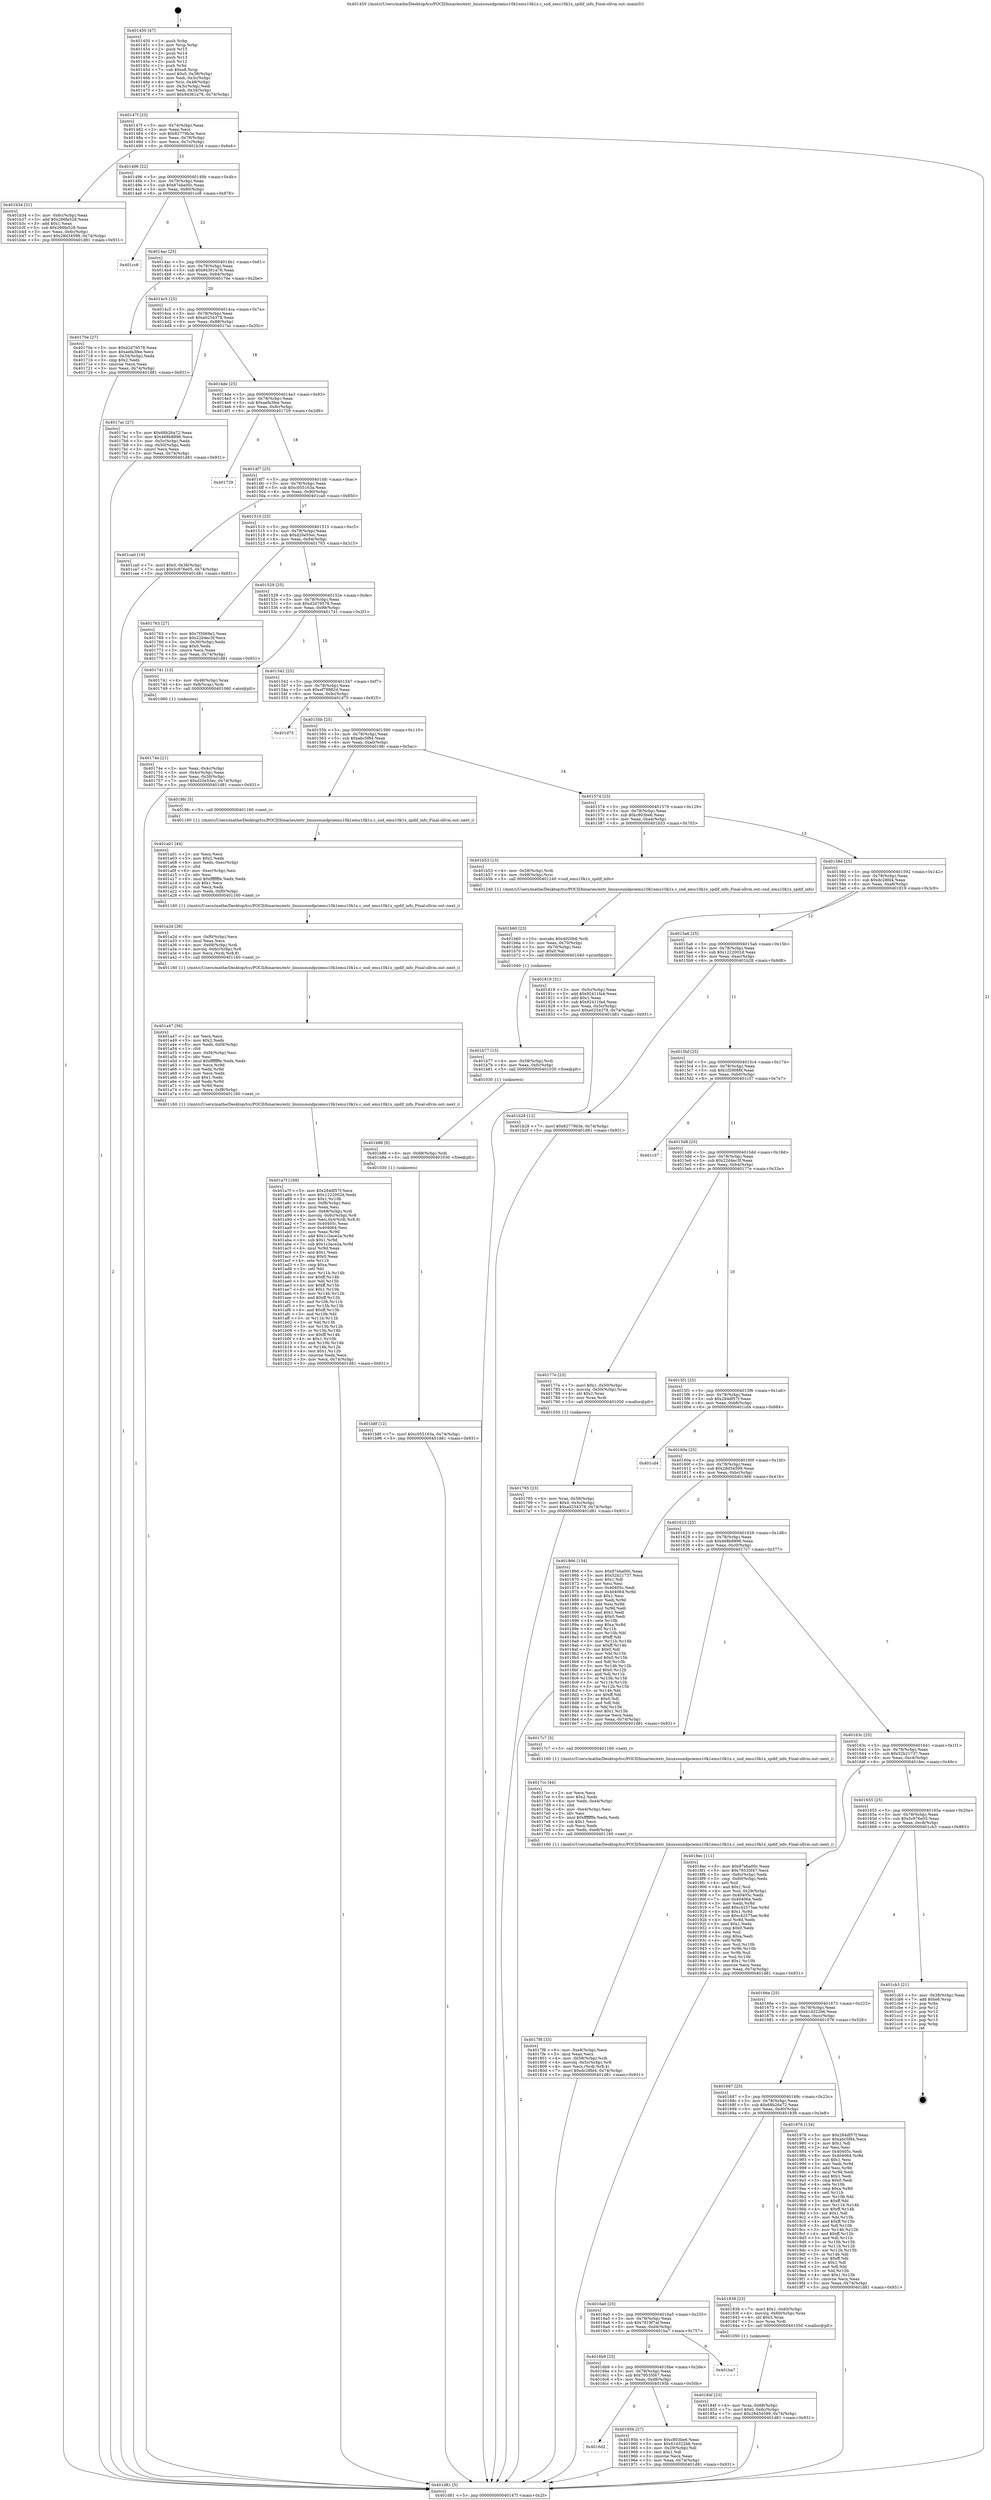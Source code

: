 digraph "0x401450" {
  label = "0x401450 (/mnt/c/Users/mathe/Desktop/tcc/POCII/binaries/extr_linuxsoundpciemu10k1emu10k1x.c_snd_emu10k1x_spdif_info_Final-ollvm.out::main(0))"
  labelloc = "t"
  node[shape=record]

  Entry [label="",width=0.3,height=0.3,shape=circle,fillcolor=black,style=filled]
  "0x40147f" [label="{
     0x40147f [23]\l
     | [instrs]\l
     &nbsp;&nbsp;0x40147f \<+3\>: mov -0x74(%rbp),%eax\l
     &nbsp;&nbsp;0x401482 \<+2\>: mov %eax,%ecx\l
     &nbsp;&nbsp;0x401484 \<+6\>: sub $0x82779b3e,%ecx\l
     &nbsp;&nbsp;0x40148a \<+3\>: mov %eax,-0x78(%rbp)\l
     &nbsp;&nbsp;0x40148d \<+3\>: mov %ecx,-0x7c(%rbp)\l
     &nbsp;&nbsp;0x401490 \<+6\>: je 0000000000401b34 \<main+0x6e4\>\l
  }"]
  "0x401b34" [label="{
     0x401b34 [31]\l
     | [instrs]\l
     &nbsp;&nbsp;0x401b34 \<+3\>: mov -0x6c(%rbp),%eax\l
     &nbsp;&nbsp;0x401b37 \<+5\>: add $0x266fa528,%eax\l
     &nbsp;&nbsp;0x401b3c \<+3\>: add $0x1,%eax\l
     &nbsp;&nbsp;0x401b3f \<+5\>: sub $0x266fa528,%eax\l
     &nbsp;&nbsp;0x401b44 \<+3\>: mov %eax,-0x6c(%rbp)\l
     &nbsp;&nbsp;0x401b47 \<+7\>: movl $0x28d34599,-0x74(%rbp)\l
     &nbsp;&nbsp;0x401b4e \<+5\>: jmp 0000000000401d81 \<main+0x931\>\l
  }"]
  "0x401496" [label="{
     0x401496 [22]\l
     | [instrs]\l
     &nbsp;&nbsp;0x401496 \<+5\>: jmp 000000000040149b \<main+0x4b\>\l
     &nbsp;&nbsp;0x40149b \<+3\>: mov -0x78(%rbp),%eax\l
     &nbsp;&nbsp;0x40149e \<+5\>: sub $0x87eba00c,%eax\l
     &nbsp;&nbsp;0x4014a3 \<+3\>: mov %eax,-0x80(%rbp)\l
     &nbsp;&nbsp;0x4014a6 \<+6\>: je 0000000000401cc8 \<main+0x878\>\l
  }"]
  Exit [label="",width=0.3,height=0.3,shape=circle,fillcolor=black,style=filled,peripheries=2]
  "0x401cc8" [label="{
     0x401cc8\l
  }", style=dashed]
  "0x4014ac" [label="{
     0x4014ac [25]\l
     | [instrs]\l
     &nbsp;&nbsp;0x4014ac \<+5\>: jmp 00000000004014b1 \<main+0x61\>\l
     &nbsp;&nbsp;0x4014b1 \<+3\>: mov -0x78(%rbp),%eax\l
     &nbsp;&nbsp;0x4014b4 \<+5\>: sub $0x94361a76,%eax\l
     &nbsp;&nbsp;0x4014b9 \<+6\>: mov %eax,-0x84(%rbp)\l
     &nbsp;&nbsp;0x4014bf \<+6\>: je 000000000040170e \<main+0x2be\>\l
  }"]
  "0x401b8f" [label="{
     0x401b8f [12]\l
     | [instrs]\l
     &nbsp;&nbsp;0x401b8f \<+7\>: movl $0xc055163a,-0x74(%rbp)\l
     &nbsp;&nbsp;0x401b96 \<+5\>: jmp 0000000000401d81 \<main+0x931\>\l
  }"]
  "0x40170e" [label="{
     0x40170e [27]\l
     | [instrs]\l
     &nbsp;&nbsp;0x40170e \<+5\>: mov $0xd2d79578,%eax\l
     &nbsp;&nbsp;0x401713 \<+5\>: mov $0xaefa3fee,%ecx\l
     &nbsp;&nbsp;0x401718 \<+3\>: mov -0x34(%rbp),%edx\l
     &nbsp;&nbsp;0x40171b \<+3\>: cmp $0x2,%edx\l
     &nbsp;&nbsp;0x40171e \<+3\>: cmovne %ecx,%eax\l
     &nbsp;&nbsp;0x401721 \<+3\>: mov %eax,-0x74(%rbp)\l
     &nbsp;&nbsp;0x401724 \<+5\>: jmp 0000000000401d81 \<main+0x931\>\l
  }"]
  "0x4014c5" [label="{
     0x4014c5 [25]\l
     | [instrs]\l
     &nbsp;&nbsp;0x4014c5 \<+5\>: jmp 00000000004014ca \<main+0x7a\>\l
     &nbsp;&nbsp;0x4014ca \<+3\>: mov -0x78(%rbp),%eax\l
     &nbsp;&nbsp;0x4014cd \<+5\>: sub $0xa0254378,%eax\l
     &nbsp;&nbsp;0x4014d2 \<+6\>: mov %eax,-0x88(%rbp)\l
     &nbsp;&nbsp;0x4014d8 \<+6\>: je 00000000004017ac \<main+0x35c\>\l
  }"]
  "0x401d81" [label="{
     0x401d81 [5]\l
     | [instrs]\l
     &nbsp;&nbsp;0x401d81 \<+5\>: jmp 000000000040147f \<main+0x2f\>\l
  }"]
  "0x401450" [label="{
     0x401450 [47]\l
     | [instrs]\l
     &nbsp;&nbsp;0x401450 \<+1\>: push %rbp\l
     &nbsp;&nbsp;0x401451 \<+3\>: mov %rsp,%rbp\l
     &nbsp;&nbsp;0x401454 \<+2\>: push %r15\l
     &nbsp;&nbsp;0x401456 \<+2\>: push %r14\l
     &nbsp;&nbsp;0x401458 \<+2\>: push %r13\l
     &nbsp;&nbsp;0x40145a \<+2\>: push %r12\l
     &nbsp;&nbsp;0x40145c \<+1\>: push %rbx\l
     &nbsp;&nbsp;0x40145d \<+7\>: sub $0xe8,%rsp\l
     &nbsp;&nbsp;0x401464 \<+7\>: movl $0x0,-0x38(%rbp)\l
     &nbsp;&nbsp;0x40146b \<+3\>: mov %edi,-0x3c(%rbp)\l
     &nbsp;&nbsp;0x40146e \<+4\>: mov %rsi,-0x48(%rbp)\l
     &nbsp;&nbsp;0x401472 \<+3\>: mov -0x3c(%rbp),%edi\l
     &nbsp;&nbsp;0x401475 \<+3\>: mov %edi,-0x34(%rbp)\l
     &nbsp;&nbsp;0x401478 \<+7\>: movl $0x94361a76,-0x74(%rbp)\l
  }"]
  "0x401b86" [label="{
     0x401b86 [9]\l
     | [instrs]\l
     &nbsp;&nbsp;0x401b86 \<+4\>: mov -0x68(%rbp),%rdi\l
     &nbsp;&nbsp;0x401b8a \<+5\>: call 0000000000401030 \<free@plt\>\l
     | [calls]\l
     &nbsp;&nbsp;0x401030 \{1\} (unknown)\l
  }"]
  "0x4017ac" [label="{
     0x4017ac [27]\l
     | [instrs]\l
     &nbsp;&nbsp;0x4017ac \<+5\>: mov $0x68b26a72,%eax\l
     &nbsp;&nbsp;0x4017b1 \<+5\>: mov $0x468b8896,%ecx\l
     &nbsp;&nbsp;0x4017b6 \<+3\>: mov -0x5c(%rbp),%edx\l
     &nbsp;&nbsp;0x4017b9 \<+3\>: cmp -0x50(%rbp),%edx\l
     &nbsp;&nbsp;0x4017bc \<+3\>: cmovl %ecx,%eax\l
     &nbsp;&nbsp;0x4017bf \<+3\>: mov %eax,-0x74(%rbp)\l
     &nbsp;&nbsp;0x4017c2 \<+5\>: jmp 0000000000401d81 \<main+0x931\>\l
  }"]
  "0x4014de" [label="{
     0x4014de [25]\l
     | [instrs]\l
     &nbsp;&nbsp;0x4014de \<+5\>: jmp 00000000004014e3 \<main+0x93\>\l
     &nbsp;&nbsp;0x4014e3 \<+3\>: mov -0x78(%rbp),%eax\l
     &nbsp;&nbsp;0x4014e6 \<+5\>: sub $0xaefa3fee,%eax\l
     &nbsp;&nbsp;0x4014eb \<+6\>: mov %eax,-0x8c(%rbp)\l
     &nbsp;&nbsp;0x4014f1 \<+6\>: je 0000000000401729 \<main+0x2d9\>\l
  }"]
  "0x401b77" [label="{
     0x401b77 [15]\l
     | [instrs]\l
     &nbsp;&nbsp;0x401b77 \<+4\>: mov -0x58(%rbp),%rdi\l
     &nbsp;&nbsp;0x401b7b \<+6\>: mov %eax,-0xfc(%rbp)\l
     &nbsp;&nbsp;0x401b81 \<+5\>: call 0000000000401030 \<free@plt\>\l
     | [calls]\l
     &nbsp;&nbsp;0x401030 \{1\} (unknown)\l
  }"]
  "0x401729" [label="{
     0x401729\l
  }", style=dashed]
  "0x4014f7" [label="{
     0x4014f7 [25]\l
     | [instrs]\l
     &nbsp;&nbsp;0x4014f7 \<+5\>: jmp 00000000004014fc \<main+0xac\>\l
     &nbsp;&nbsp;0x4014fc \<+3\>: mov -0x78(%rbp),%eax\l
     &nbsp;&nbsp;0x4014ff \<+5\>: sub $0xc055163a,%eax\l
     &nbsp;&nbsp;0x401504 \<+6\>: mov %eax,-0x90(%rbp)\l
     &nbsp;&nbsp;0x40150a \<+6\>: je 0000000000401ca0 \<main+0x850\>\l
  }"]
  "0x401b60" [label="{
     0x401b60 [23]\l
     | [instrs]\l
     &nbsp;&nbsp;0x401b60 \<+10\>: movabs $0x4020b6,%rdi\l
     &nbsp;&nbsp;0x401b6a \<+3\>: mov %eax,-0x70(%rbp)\l
     &nbsp;&nbsp;0x401b6d \<+3\>: mov -0x70(%rbp),%esi\l
     &nbsp;&nbsp;0x401b70 \<+2\>: mov $0x0,%al\l
     &nbsp;&nbsp;0x401b72 \<+5\>: call 0000000000401040 \<printf@plt\>\l
     | [calls]\l
     &nbsp;&nbsp;0x401040 \{1\} (unknown)\l
  }"]
  "0x401ca0" [label="{
     0x401ca0 [19]\l
     | [instrs]\l
     &nbsp;&nbsp;0x401ca0 \<+7\>: movl $0x0,-0x38(%rbp)\l
     &nbsp;&nbsp;0x401ca7 \<+7\>: movl $0x5c976e05,-0x74(%rbp)\l
     &nbsp;&nbsp;0x401cae \<+5\>: jmp 0000000000401d81 \<main+0x931\>\l
  }"]
  "0x401510" [label="{
     0x401510 [25]\l
     | [instrs]\l
     &nbsp;&nbsp;0x401510 \<+5\>: jmp 0000000000401515 \<main+0xc5\>\l
     &nbsp;&nbsp;0x401515 \<+3\>: mov -0x78(%rbp),%eax\l
     &nbsp;&nbsp;0x401518 \<+5\>: sub $0xd20e55ec,%eax\l
     &nbsp;&nbsp;0x40151d \<+6\>: mov %eax,-0x94(%rbp)\l
     &nbsp;&nbsp;0x401523 \<+6\>: je 0000000000401763 \<main+0x313\>\l
  }"]
  "0x401a7f" [label="{
     0x401a7f [169]\l
     | [instrs]\l
     &nbsp;&nbsp;0x401a7f \<+5\>: mov $0x284df57f,%ecx\l
     &nbsp;&nbsp;0x401a84 \<+5\>: mov $0x1222002d,%edx\l
     &nbsp;&nbsp;0x401a89 \<+3\>: mov $0x1,%r10b\l
     &nbsp;&nbsp;0x401a8c \<+6\>: mov -0xf8(%rbp),%esi\l
     &nbsp;&nbsp;0x401a92 \<+3\>: imul %eax,%esi\l
     &nbsp;&nbsp;0x401a95 \<+4\>: mov -0x68(%rbp),%rdi\l
     &nbsp;&nbsp;0x401a99 \<+4\>: movslq -0x6c(%rbp),%r8\l
     &nbsp;&nbsp;0x401a9d \<+5\>: mov %esi,0x4(%rdi,%r8,8)\l
     &nbsp;&nbsp;0x401aa2 \<+7\>: mov 0x40405c,%eax\l
     &nbsp;&nbsp;0x401aa9 \<+7\>: mov 0x404064,%esi\l
     &nbsp;&nbsp;0x401ab0 \<+3\>: mov %eax,%r9d\l
     &nbsp;&nbsp;0x401ab3 \<+7\>: add $0x1c3ace2a,%r9d\l
     &nbsp;&nbsp;0x401aba \<+4\>: sub $0x1,%r9d\l
     &nbsp;&nbsp;0x401abe \<+7\>: sub $0x1c3ace2a,%r9d\l
     &nbsp;&nbsp;0x401ac5 \<+4\>: imul %r9d,%eax\l
     &nbsp;&nbsp;0x401ac9 \<+3\>: and $0x1,%eax\l
     &nbsp;&nbsp;0x401acc \<+3\>: cmp $0x0,%eax\l
     &nbsp;&nbsp;0x401acf \<+4\>: sete %r11b\l
     &nbsp;&nbsp;0x401ad3 \<+3\>: cmp $0xa,%esi\l
     &nbsp;&nbsp;0x401ad6 \<+3\>: setl %bl\l
     &nbsp;&nbsp;0x401ad9 \<+3\>: mov %r11b,%r14b\l
     &nbsp;&nbsp;0x401adc \<+4\>: xor $0xff,%r14b\l
     &nbsp;&nbsp;0x401ae0 \<+3\>: mov %bl,%r15b\l
     &nbsp;&nbsp;0x401ae3 \<+4\>: xor $0xff,%r15b\l
     &nbsp;&nbsp;0x401ae7 \<+4\>: xor $0x1,%r10b\l
     &nbsp;&nbsp;0x401aeb \<+3\>: mov %r14b,%r12b\l
     &nbsp;&nbsp;0x401aee \<+4\>: and $0xff,%r12b\l
     &nbsp;&nbsp;0x401af2 \<+3\>: and %r10b,%r11b\l
     &nbsp;&nbsp;0x401af5 \<+3\>: mov %r15b,%r13b\l
     &nbsp;&nbsp;0x401af8 \<+4\>: and $0xff,%r13b\l
     &nbsp;&nbsp;0x401afc \<+3\>: and %r10b,%bl\l
     &nbsp;&nbsp;0x401aff \<+3\>: or %r11b,%r12b\l
     &nbsp;&nbsp;0x401b02 \<+3\>: or %bl,%r13b\l
     &nbsp;&nbsp;0x401b05 \<+3\>: xor %r13b,%r12b\l
     &nbsp;&nbsp;0x401b08 \<+3\>: or %r15b,%r14b\l
     &nbsp;&nbsp;0x401b0b \<+4\>: xor $0xff,%r14b\l
     &nbsp;&nbsp;0x401b0f \<+4\>: or $0x1,%r10b\l
     &nbsp;&nbsp;0x401b13 \<+3\>: and %r10b,%r14b\l
     &nbsp;&nbsp;0x401b16 \<+3\>: or %r14b,%r12b\l
     &nbsp;&nbsp;0x401b19 \<+4\>: test $0x1,%r12b\l
     &nbsp;&nbsp;0x401b1d \<+3\>: cmovne %edx,%ecx\l
     &nbsp;&nbsp;0x401b20 \<+3\>: mov %ecx,-0x74(%rbp)\l
     &nbsp;&nbsp;0x401b23 \<+5\>: jmp 0000000000401d81 \<main+0x931\>\l
  }"]
  "0x401763" [label="{
     0x401763 [27]\l
     | [instrs]\l
     &nbsp;&nbsp;0x401763 \<+5\>: mov $0x7f3069e2,%eax\l
     &nbsp;&nbsp;0x401768 \<+5\>: mov $0x22d4ec3f,%ecx\l
     &nbsp;&nbsp;0x40176d \<+3\>: mov -0x30(%rbp),%edx\l
     &nbsp;&nbsp;0x401770 \<+3\>: cmp $0x0,%edx\l
     &nbsp;&nbsp;0x401773 \<+3\>: cmove %ecx,%eax\l
     &nbsp;&nbsp;0x401776 \<+3\>: mov %eax,-0x74(%rbp)\l
     &nbsp;&nbsp;0x401779 \<+5\>: jmp 0000000000401d81 \<main+0x931\>\l
  }"]
  "0x401529" [label="{
     0x401529 [25]\l
     | [instrs]\l
     &nbsp;&nbsp;0x401529 \<+5\>: jmp 000000000040152e \<main+0xde\>\l
     &nbsp;&nbsp;0x40152e \<+3\>: mov -0x78(%rbp),%eax\l
     &nbsp;&nbsp;0x401531 \<+5\>: sub $0xd2d79578,%eax\l
     &nbsp;&nbsp;0x401536 \<+6\>: mov %eax,-0x98(%rbp)\l
     &nbsp;&nbsp;0x40153c \<+6\>: je 0000000000401741 \<main+0x2f1\>\l
  }"]
  "0x401a47" [label="{
     0x401a47 [56]\l
     | [instrs]\l
     &nbsp;&nbsp;0x401a47 \<+2\>: xor %ecx,%ecx\l
     &nbsp;&nbsp;0x401a49 \<+5\>: mov $0x2,%edx\l
     &nbsp;&nbsp;0x401a4e \<+6\>: mov %edx,-0xf4(%rbp)\l
     &nbsp;&nbsp;0x401a54 \<+1\>: cltd\l
     &nbsp;&nbsp;0x401a55 \<+6\>: mov -0xf4(%rbp),%esi\l
     &nbsp;&nbsp;0x401a5b \<+2\>: idiv %esi\l
     &nbsp;&nbsp;0x401a5d \<+6\>: imul $0xfffffffe,%edx,%edx\l
     &nbsp;&nbsp;0x401a63 \<+3\>: mov %ecx,%r9d\l
     &nbsp;&nbsp;0x401a66 \<+3\>: sub %edx,%r9d\l
     &nbsp;&nbsp;0x401a69 \<+2\>: mov %ecx,%edx\l
     &nbsp;&nbsp;0x401a6b \<+3\>: sub $0x1,%edx\l
     &nbsp;&nbsp;0x401a6e \<+3\>: add %edx,%r9d\l
     &nbsp;&nbsp;0x401a71 \<+3\>: sub %r9d,%ecx\l
     &nbsp;&nbsp;0x401a74 \<+6\>: mov %ecx,-0xf8(%rbp)\l
     &nbsp;&nbsp;0x401a7a \<+5\>: call 0000000000401160 \<next_i\>\l
     | [calls]\l
     &nbsp;&nbsp;0x401160 \{1\} (/mnt/c/Users/mathe/Desktop/tcc/POCII/binaries/extr_linuxsoundpciemu10k1emu10k1x.c_snd_emu10k1x_spdif_info_Final-ollvm.out::next_i)\l
  }"]
  "0x401741" [label="{
     0x401741 [13]\l
     | [instrs]\l
     &nbsp;&nbsp;0x401741 \<+4\>: mov -0x48(%rbp),%rax\l
     &nbsp;&nbsp;0x401745 \<+4\>: mov 0x8(%rax),%rdi\l
     &nbsp;&nbsp;0x401749 \<+5\>: call 0000000000401060 \<atoi@plt\>\l
     | [calls]\l
     &nbsp;&nbsp;0x401060 \{1\} (unknown)\l
  }"]
  "0x401542" [label="{
     0x401542 [25]\l
     | [instrs]\l
     &nbsp;&nbsp;0x401542 \<+5\>: jmp 0000000000401547 \<main+0xf7\>\l
     &nbsp;&nbsp;0x401547 \<+3\>: mov -0x78(%rbp),%eax\l
     &nbsp;&nbsp;0x40154a \<+5\>: sub $0xef79882d,%eax\l
     &nbsp;&nbsp;0x40154f \<+6\>: mov %eax,-0x9c(%rbp)\l
     &nbsp;&nbsp;0x401555 \<+6\>: je 0000000000401d75 \<main+0x925\>\l
  }"]
  "0x40174e" [label="{
     0x40174e [21]\l
     | [instrs]\l
     &nbsp;&nbsp;0x40174e \<+3\>: mov %eax,-0x4c(%rbp)\l
     &nbsp;&nbsp;0x401751 \<+3\>: mov -0x4c(%rbp),%eax\l
     &nbsp;&nbsp;0x401754 \<+3\>: mov %eax,-0x30(%rbp)\l
     &nbsp;&nbsp;0x401757 \<+7\>: movl $0xd20e55ec,-0x74(%rbp)\l
     &nbsp;&nbsp;0x40175e \<+5\>: jmp 0000000000401d81 \<main+0x931\>\l
  }"]
  "0x401a2d" [label="{
     0x401a2d [26]\l
     | [instrs]\l
     &nbsp;&nbsp;0x401a2d \<+6\>: mov -0xf0(%rbp),%ecx\l
     &nbsp;&nbsp;0x401a33 \<+3\>: imul %eax,%ecx\l
     &nbsp;&nbsp;0x401a36 \<+4\>: mov -0x68(%rbp),%rdi\l
     &nbsp;&nbsp;0x401a3a \<+4\>: movslq -0x6c(%rbp),%r8\l
     &nbsp;&nbsp;0x401a3e \<+4\>: mov %ecx,(%rdi,%r8,8)\l
     &nbsp;&nbsp;0x401a42 \<+5\>: call 0000000000401160 \<next_i\>\l
     | [calls]\l
     &nbsp;&nbsp;0x401160 \{1\} (/mnt/c/Users/mathe/Desktop/tcc/POCII/binaries/extr_linuxsoundpciemu10k1emu10k1x.c_snd_emu10k1x_spdif_info_Final-ollvm.out::next_i)\l
  }"]
  "0x401d75" [label="{
     0x401d75\l
  }", style=dashed]
  "0x40155b" [label="{
     0x40155b [25]\l
     | [instrs]\l
     &nbsp;&nbsp;0x40155b \<+5\>: jmp 0000000000401560 \<main+0x110\>\l
     &nbsp;&nbsp;0x401560 \<+3\>: mov -0x78(%rbp),%eax\l
     &nbsp;&nbsp;0x401563 \<+5\>: sub $0xabc5f84,%eax\l
     &nbsp;&nbsp;0x401568 \<+6\>: mov %eax,-0xa0(%rbp)\l
     &nbsp;&nbsp;0x40156e \<+6\>: je 00000000004019fc \<main+0x5ac\>\l
  }"]
  "0x401a01" [label="{
     0x401a01 [44]\l
     | [instrs]\l
     &nbsp;&nbsp;0x401a01 \<+2\>: xor %ecx,%ecx\l
     &nbsp;&nbsp;0x401a03 \<+5\>: mov $0x2,%edx\l
     &nbsp;&nbsp;0x401a08 \<+6\>: mov %edx,-0xec(%rbp)\l
     &nbsp;&nbsp;0x401a0e \<+1\>: cltd\l
     &nbsp;&nbsp;0x401a0f \<+6\>: mov -0xec(%rbp),%esi\l
     &nbsp;&nbsp;0x401a15 \<+2\>: idiv %esi\l
     &nbsp;&nbsp;0x401a17 \<+6\>: imul $0xfffffffe,%edx,%edx\l
     &nbsp;&nbsp;0x401a1d \<+3\>: sub $0x1,%ecx\l
     &nbsp;&nbsp;0x401a20 \<+2\>: sub %ecx,%edx\l
     &nbsp;&nbsp;0x401a22 \<+6\>: mov %edx,-0xf0(%rbp)\l
     &nbsp;&nbsp;0x401a28 \<+5\>: call 0000000000401160 \<next_i\>\l
     | [calls]\l
     &nbsp;&nbsp;0x401160 \{1\} (/mnt/c/Users/mathe/Desktop/tcc/POCII/binaries/extr_linuxsoundpciemu10k1emu10k1x.c_snd_emu10k1x_spdif_info_Final-ollvm.out::next_i)\l
  }"]
  "0x4019fc" [label="{
     0x4019fc [5]\l
     | [instrs]\l
     &nbsp;&nbsp;0x4019fc \<+5\>: call 0000000000401160 \<next_i\>\l
     | [calls]\l
     &nbsp;&nbsp;0x401160 \{1\} (/mnt/c/Users/mathe/Desktop/tcc/POCII/binaries/extr_linuxsoundpciemu10k1emu10k1x.c_snd_emu10k1x_spdif_info_Final-ollvm.out::next_i)\l
  }"]
  "0x401574" [label="{
     0x401574 [25]\l
     | [instrs]\l
     &nbsp;&nbsp;0x401574 \<+5\>: jmp 0000000000401579 \<main+0x129\>\l
     &nbsp;&nbsp;0x401579 \<+3\>: mov -0x78(%rbp),%eax\l
     &nbsp;&nbsp;0x40157c \<+5\>: sub $0xc803be6,%eax\l
     &nbsp;&nbsp;0x401581 \<+6\>: mov %eax,-0xa4(%rbp)\l
     &nbsp;&nbsp;0x401587 \<+6\>: je 0000000000401b53 \<main+0x703\>\l
  }"]
  "0x4016d2" [label="{
     0x4016d2\l
  }", style=dashed]
  "0x401b53" [label="{
     0x401b53 [13]\l
     | [instrs]\l
     &nbsp;&nbsp;0x401b53 \<+4\>: mov -0x58(%rbp),%rdi\l
     &nbsp;&nbsp;0x401b57 \<+4\>: mov -0x68(%rbp),%rsi\l
     &nbsp;&nbsp;0x401b5b \<+5\>: call 0000000000401240 \<snd_emu10k1x_spdif_info\>\l
     | [calls]\l
     &nbsp;&nbsp;0x401240 \{1\} (/mnt/c/Users/mathe/Desktop/tcc/POCII/binaries/extr_linuxsoundpciemu10k1emu10k1x.c_snd_emu10k1x_spdif_info_Final-ollvm.out::snd_emu10k1x_spdif_info)\l
  }"]
  "0x40158d" [label="{
     0x40158d [25]\l
     | [instrs]\l
     &nbsp;&nbsp;0x40158d \<+5\>: jmp 0000000000401592 \<main+0x142\>\l
     &nbsp;&nbsp;0x401592 \<+3\>: mov -0x78(%rbp),%eax\l
     &nbsp;&nbsp;0x401595 \<+5\>: sub $0xdc28fd4,%eax\l
     &nbsp;&nbsp;0x40159a \<+6\>: mov %eax,-0xa8(%rbp)\l
     &nbsp;&nbsp;0x4015a0 \<+6\>: je 0000000000401819 \<main+0x3c9\>\l
  }"]
  "0x40195b" [label="{
     0x40195b [27]\l
     | [instrs]\l
     &nbsp;&nbsp;0x40195b \<+5\>: mov $0xc803be6,%eax\l
     &nbsp;&nbsp;0x401960 \<+5\>: mov $0x61d322b6,%ecx\l
     &nbsp;&nbsp;0x401965 \<+3\>: mov -0x29(%rbp),%dl\l
     &nbsp;&nbsp;0x401968 \<+3\>: test $0x1,%dl\l
     &nbsp;&nbsp;0x40196b \<+3\>: cmovne %ecx,%eax\l
     &nbsp;&nbsp;0x40196e \<+3\>: mov %eax,-0x74(%rbp)\l
     &nbsp;&nbsp;0x401971 \<+5\>: jmp 0000000000401d81 \<main+0x931\>\l
  }"]
  "0x401819" [label="{
     0x401819 [31]\l
     | [instrs]\l
     &nbsp;&nbsp;0x401819 \<+3\>: mov -0x5c(%rbp),%eax\l
     &nbsp;&nbsp;0x40181c \<+5\>: add $0x92411fa4,%eax\l
     &nbsp;&nbsp;0x401821 \<+3\>: add $0x1,%eax\l
     &nbsp;&nbsp;0x401824 \<+5\>: sub $0x92411fa4,%eax\l
     &nbsp;&nbsp;0x401829 \<+3\>: mov %eax,-0x5c(%rbp)\l
     &nbsp;&nbsp;0x40182c \<+7\>: movl $0xa0254378,-0x74(%rbp)\l
     &nbsp;&nbsp;0x401833 \<+5\>: jmp 0000000000401d81 \<main+0x931\>\l
  }"]
  "0x4015a6" [label="{
     0x4015a6 [25]\l
     | [instrs]\l
     &nbsp;&nbsp;0x4015a6 \<+5\>: jmp 00000000004015ab \<main+0x15b\>\l
     &nbsp;&nbsp;0x4015ab \<+3\>: mov -0x78(%rbp),%eax\l
     &nbsp;&nbsp;0x4015ae \<+5\>: sub $0x1222002d,%eax\l
     &nbsp;&nbsp;0x4015b3 \<+6\>: mov %eax,-0xac(%rbp)\l
     &nbsp;&nbsp;0x4015b9 \<+6\>: je 0000000000401b28 \<main+0x6d8\>\l
  }"]
  "0x4016b9" [label="{
     0x4016b9 [25]\l
     | [instrs]\l
     &nbsp;&nbsp;0x4016b9 \<+5\>: jmp 00000000004016be \<main+0x26e\>\l
     &nbsp;&nbsp;0x4016be \<+3\>: mov -0x78(%rbp),%eax\l
     &nbsp;&nbsp;0x4016c1 \<+5\>: sub $0x79535f47,%eax\l
     &nbsp;&nbsp;0x4016c6 \<+6\>: mov %eax,-0xd8(%rbp)\l
     &nbsp;&nbsp;0x4016cc \<+6\>: je 000000000040195b \<main+0x50b\>\l
  }"]
  "0x401b28" [label="{
     0x401b28 [12]\l
     | [instrs]\l
     &nbsp;&nbsp;0x401b28 \<+7\>: movl $0x82779b3e,-0x74(%rbp)\l
     &nbsp;&nbsp;0x401b2f \<+5\>: jmp 0000000000401d81 \<main+0x931\>\l
  }"]
  "0x4015bf" [label="{
     0x4015bf [25]\l
     | [instrs]\l
     &nbsp;&nbsp;0x4015bf \<+5\>: jmp 00000000004015c4 \<main+0x174\>\l
     &nbsp;&nbsp;0x4015c4 \<+3\>: mov -0x78(%rbp),%eax\l
     &nbsp;&nbsp;0x4015c7 \<+5\>: sub $0x1f29086f,%eax\l
     &nbsp;&nbsp;0x4015cc \<+6\>: mov %eax,-0xb0(%rbp)\l
     &nbsp;&nbsp;0x4015d2 \<+6\>: je 0000000000401c37 \<main+0x7e7\>\l
  }"]
  "0x401ba7" [label="{
     0x401ba7\l
  }", style=dashed]
  "0x401c37" [label="{
     0x401c37\l
  }", style=dashed]
  "0x4015d8" [label="{
     0x4015d8 [25]\l
     | [instrs]\l
     &nbsp;&nbsp;0x4015d8 \<+5\>: jmp 00000000004015dd \<main+0x18d\>\l
     &nbsp;&nbsp;0x4015dd \<+3\>: mov -0x78(%rbp),%eax\l
     &nbsp;&nbsp;0x4015e0 \<+5\>: sub $0x22d4ec3f,%eax\l
     &nbsp;&nbsp;0x4015e5 \<+6\>: mov %eax,-0xb4(%rbp)\l
     &nbsp;&nbsp;0x4015eb \<+6\>: je 000000000040177e \<main+0x32e\>\l
  }"]
  "0x40184f" [label="{
     0x40184f [23]\l
     | [instrs]\l
     &nbsp;&nbsp;0x40184f \<+4\>: mov %rax,-0x68(%rbp)\l
     &nbsp;&nbsp;0x401853 \<+7\>: movl $0x0,-0x6c(%rbp)\l
     &nbsp;&nbsp;0x40185a \<+7\>: movl $0x28d34599,-0x74(%rbp)\l
     &nbsp;&nbsp;0x401861 \<+5\>: jmp 0000000000401d81 \<main+0x931\>\l
  }"]
  "0x40177e" [label="{
     0x40177e [23]\l
     | [instrs]\l
     &nbsp;&nbsp;0x40177e \<+7\>: movl $0x1,-0x50(%rbp)\l
     &nbsp;&nbsp;0x401785 \<+4\>: movslq -0x50(%rbp),%rax\l
     &nbsp;&nbsp;0x401789 \<+4\>: shl $0x2,%rax\l
     &nbsp;&nbsp;0x40178d \<+3\>: mov %rax,%rdi\l
     &nbsp;&nbsp;0x401790 \<+5\>: call 0000000000401050 \<malloc@plt\>\l
     | [calls]\l
     &nbsp;&nbsp;0x401050 \{1\} (unknown)\l
  }"]
  "0x4015f1" [label="{
     0x4015f1 [25]\l
     | [instrs]\l
     &nbsp;&nbsp;0x4015f1 \<+5\>: jmp 00000000004015f6 \<main+0x1a6\>\l
     &nbsp;&nbsp;0x4015f6 \<+3\>: mov -0x78(%rbp),%eax\l
     &nbsp;&nbsp;0x4015f9 \<+5\>: sub $0x284df57f,%eax\l
     &nbsp;&nbsp;0x4015fe \<+6\>: mov %eax,-0xb8(%rbp)\l
     &nbsp;&nbsp;0x401604 \<+6\>: je 0000000000401cd4 \<main+0x884\>\l
  }"]
  "0x401795" [label="{
     0x401795 [23]\l
     | [instrs]\l
     &nbsp;&nbsp;0x401795 \<+4\>: mov %rax,-0x58(%rbp)\l
     &nbsp;&nbsp;0x401799 \<+7\>: movl $0x0,-0x5c(%rbp)\l
     &nbsp;&nbsp;0x4017a0 \<+7\>: movl $0xa0254378,-0x74(%rbp)\l
     &nbsp;&nbsp;0x4017a7 \<+5\>: jmp 0000000000401d81 \<main+0x931\>\l
  }"]
  "0x4016a0" [label="{
     0x4016a0 [25]\l
     | [instrs]\l
     &nbsp;&nbsp;0x4016a0 \<+5\>: jmp 00000000004016a5 \<main+0x255\>\l
     &nbsp;&nbsp;0x4016a5 \<+3\>: mov -0x78(%rbp),%eax\l
     &nbsp;&nbsp;0x4016a8 \<+5\>: sub $0x7819f7af,%eax\l
     &nbsp;&nbsp;0x4016ad \<+6\>: mov %eax,-0xd4(%rbp)\l
     &nbsp;&nbsp;0x4016b3 \<+6\>: je 0000000000401ba7 \<main+0x757\>\l
  }"]
  "0x401cd4" [label="{
     0x401cd4\l
  }", style=dashed]
  "0x40160a" [label="{
     0x40160a [25]\l
     | [instrs]\l
     &nbsp;&nbsp;0x40160a \<+5\>: jmp 000000000040160f \<main+0x1bf\>\l
     &nbsp;&nbsp;0x40160f \<+3\>: mov -0x78(%rbp),%eax\l
     &nbsp;&nbsp;0x401612 \<+5\>: sub $0x28d34599,%eax\l
     &nbsp;&nbsp;0x401617 \<+6\>: mov %eax,-0xbc(%rbp)\l
     &nbsp;&nbsp;0x40161d \<+6\>: je 0000000000401866 \<main+0x416\>\l
  }"]
  "0x401838" [label="{
     0x401838 [23]\l
     | [instrs]\l
     &nbsp;&nbsp;0x401838 \<+7\>: movl $0x1,-0x60(%rbp)\l
     &nbsp;&nbsp;0x40183f \<+4\>: movslq -0x60(%rbp),%rax\l
     &nbsp;&nbsp;0x401843 \<+4\>: shl $0x3,%rax\l
     &nbsp;&nbsp;0x401847 \<+3\>: mov %rax,%rdi\l
     &nbsp;&nbsp;0x40184a \<+5\>: call 0000000000401050 \<malloc@plt\>\l
     | [calls]\l
     &nbsp;&nbsp;0x401050 \{1\} (unknown)\l
  }"]
  "0x401866" [label="{
     0x401866 [134]\l
     | [instrs]\l
     &nbsp;&nbsp;0x401866 \<+5\>: mov $0x87eba00c,%eax\l
     &nbsp;&nbsp;0x40186b \<+5\>: mov $0x52b21737,%ecx\l
     &nbsp;&nbsp;0x401870 \<+2\>: mov $0x1,%dl\l
     &nbsp;&nbsp;0x401872 \<+2\>: xor %esi,%esi\l
     &nbsp;&nbsp;0x401874 \<+7\>: mov 0x40405c,%edi\l
     &nbsp;&nbsp;0x40187b \<+8\>: mov 0x404064,%r8d\l
     &nbsp;&nbsp;0x401883 \<+3\>: sub $0x1,%esi\l
     &nbsp;&nbsp;0x401886 \<+3\>: mov %edi,%r9d\l
     &nbsp;&nbsp;0x401889 \<+3\>: add %esi,%r9d\l
     &nbsp;&nbsp;0x40188c \<+4\>: imul %r9d,%edi\l
     &nbsp;&nbsp;0x401890 \<+3\>: and $0x1,%edi\l
     &nbsp;&nbsp;0x401893 \<+3\>: cmp $0x0,%edi\l
     &nbsp;&nbsp;0x401896 \<+4\>: sete %r10b\l
     &nbsp;&nbsp;0x40189a \<+4\>: cmp $0xa,%r8d\l
     &nbsp;&nbsp;0x40189e \<+4\>: setl %r11b\l
     &nbsp;&nbsp;0x4018a2 \<+3\>: mov %r10b,%bl\l
     &nbsp;&nbsp;0x4018a5 \<+3\>: xor $0xff,%bl\l
     &nbsp;&nbsp;0x4018a8 \<+3\>: mov %r11b,%r14b\l
     &nbsp;&nbsp;0x4018ab \<+4\>: xor $0xff,%r14b\l
     &nbsp;&nbsp;0x4018af \<+3\>: xor $0x0,%dl\l
     &nbsp;&nbsp;0x4018b2 \<+3\>: mov %bl,%r15b\l
     &nbsp;&nbsp;0x4018b5 \<+4\>: and $0x0,%r15b\l
     &nbsp;&nbsp;0x4018b9 \<+3\>: and %dl,%r10b\l
     &nbsp;&nbsp;0x4018bc \<+3\>: mov %r14b,%r12b\l
     &nbsp;&nbsp;0x4018bf \<+4\>: and $0x0,%r12b\l
     &nbsp;&nbsp;0x4018c3 \<+3\>: and %dl,%r11b\l
     &nbsp;&nbsp;0x4018c6 \<+3\>: or %r10b,%r15b\l
     &nbsp;&nbsp;0x4018c9 \<+3\>: or %r11b,%r12b\l
     &nbsp;&nbsp;0x4018cc \<+3\>: xor %r12b,%r15b\l
     &nbsp;&nbsp;0x4018cf \<+3\>: or %r14b,%bl\l
     &nbsp;&nbsp;0x4018d2 \<+3\>: xor $0xff,%bl\l
     &nbsp;&nbsp;0x4018d5 \<+3\>: or $0x0,%dl\l
     &nbsp;&nbsp;0x4018d8 \<+2\>: and %dl,%bl\l
     &nbsp;&nbsp;0x4018da \<+3\>: or %bl,%r15b\l
     &nbsp;&nbsp;0x4018dd \<+4\>: test $0x1,%r15b\l
     &nbsp;&nbsp;0x4018e1 \<+3\>: cmovne %ecx,%eax\l
     &nbsp;&nbsp;0x4018e4 \<+3\>: mov %eax,-0x74(%rbp)\l
     &nbsp;&nbsp;0x4018e7 \<+5\>: jmp 0000000000401d81 \<main+0x931\>\l
  }"]
  "0x401623" [label="{
     0x401623 [25]\l
     | [instrs]\l
     &nbsp;&nbsp;0x401623 \<+5\>: jmp 0000000000401628 \<main+0x1d8\>\l
     &nbsp;&nbsp;0x401628 \<+3\>: mov -0x78(%rbp),%eax\l
     &nbsp;&nbsp;0x40162b \<+5\>: sub $0x468b8896,%eax\l
     &nbsp;&nbsp;0x401630 \<+6\>: mov %eax,-0xc0(%rbp)\l
     &nbsp;&nbsp;0x401636 \<+6\>: je 00000000004017c7 \<main+0x377\>\l
  }"]
  "0x401687" [label="{
     0x401687 [25]\l
     | [instrs]\l
     &nbsp;&nbsp;0x401687 \<+5\>: jmp 000000000040168c \<main+0x23c\>\l
     &nbsp;&nbsp;0x40168c \<+3\>: mov -0x78(%rbp),%eax\l
     &nbsp;&nbsp;0x40168f \<+5\>: sub $0x68b26a72,%eax\l
     &nbsp;&nbsp;0x401694 \<+6\>: mov %eax,-0xd0(%rbp)\l
     &nbsp;&nbsp;0x40169a \<+6\>: je 0000000000401838 \<main+0x3e8\>\l
  }"]
  "0x4017c7" [label="{
     0x4017c7 [5]\l
     | [instrs]\l
     &nbsp;&nbsp;0x4017c7 \<+5\>: call 0000000000401160 \<next_i\>\l
     | [calls]\l
     &nbsp;&nbsp;0x401160 \{1\} (/mnt/c/Users/mathe/Desktop/tcc/POCII/binaries/extr_linuxsoundpciemu10k1emu10k1x.c_snd_emu10k1x_spdif_info_Final-ollvm.out::next_i)\l
  }"]
  "0x40163c" [label="{
     0x40163c [25]\l
     | [instrs]\l
     &nbsp;&nbsp;0x40163c \<+5\>: jmp 0000000000401641 \<main+0x1f1\>\l
     &nbsp;&nbsp;0x401641 \<+3\>: mov -0x78(%rbp),%eax\l
     &nbsp;&nbsp;0x401644 \<+5\>: sub $0x52b21737,%eax\l
     &nbsp;&nbsp;0x401649 \<+6\>: mov %eax,-0xc4(%rbp)\l
     &nbsp;&nbsp;0x40164f \<+6\>: je 00000000004018ec \<main+0x49c\>\l
  }"]
  "0x4017cc" [label="{
     0x4017cc [44]\l
     | [instrs]\l
     &nbsp;&nbsp;0x4017cc \<+2\>: xor %ecx,%ecx\l
     &nbsp;&nbsp;0x4017ce \<+5\>: mov $0x2,%edx\l
     &nbsp;&nbsp;0x4017d3 \<+6\>: mov %edx,-0xe4(%rbp)\l
     &nbsp;&nbsp;0x4017d9 \<+1\>: cltd\l
     &nbsp;&nbsp;0x4017da \<+6\>: mov -0xe4(%rbp),%esi\l
     &nbsp;&nbsp;0x4017e0 \<+2\>: idiv %esi\l
     &nbsp;&nbsp;0x4017e2 \<+6\>: imul $0xfffffffe,%edx,%edx\l
     &nbsp;&nbsp;0x4017e8 \<+3\>: sub $0x1,%ecx\l
     &nbsp;&nbsp;0x4017eb \<+2\>: sub %ecx,%edx\l
     &nbsp;&nbsp;0x4017ed \<+6\>: mov %edx,-0xe8(%rbp)\l
     &nbsp;&nbsp;0x4017f3 \<+5\>: call 0000000000401160 \<next_i\>\l
     | [calls]\l
     &nbsp;&nbsp;0x401160 \{1\} (/mnt/c/Users/mathe/Desktop/tcc/POCII/binaries/extr_linuxsoundpciemu10k1emu10k1x.c_snd_emu10k1x_spdif_info_Final-ollvm.out::next_i)\l
  }"]
  "0x4017f8" [label="{
     0x4017f8 [33]\l
     | [instrs]\l
     &nbsp;&nbsp;0x4017f8 \<+6\>: mov -0xe8(%rbp),%ecx\l
     &nbsp;&nbsp;0x4017fe \<+3\>: imul %eax,%ecx\l
     &nbsp;&nbsp;0x401801 \<+4\>: mov -0x58(%rbp),%rdi\l
     &nbsp;&nbsp;0x401805 \<+4\>: movslq -0x5c(%rbp),%r8\l
     &nbsp;&nbsp;0x401809 \<+4\>: mov %ecx,(%rdi,%r8,4)\l
     &nbsp;&nbsp;0x40180d \<+7\>: movl $0xdc28fd4,-0x74(%rbp)\l
     &nbsp;&nbsp;0x401814 \<+5\>: jmp 0000000000401d81 \<main+0x931\>\l
  }"]
  "0x401976" [label="{
     0x401976 [134]\l
     | [instrs]\l
     &nbsp;&nbsp;0x401976 \<+5\>: mov $0x284df57f,%eax\l
     &nbsp;&nbsp;0x40197b \<+5\>: mov $0xabc5f84,%ecx\l
     &nbsp;&nbsp;0x401980 \<+2\>: mov $0x1,%dl\l
     &nbsp;&nbsp;0x401982 \<+2\>: xor %esi,%esi\l
     &nbsp;&nbsp;0x401984 \<+7\>: mov 0x40405c,%edi\l
     &nbsp;&nbsp;0x40198b \<+8\>: mov 0x404064,%r8d\l
     &nbsp;&nbsp;0x401993 \<+3\>: sub $0x1,%esi\l
     &nbsp;&nbsp;0x401996 \<+3\>: mov %edi,%r9d\l
     &nbsp;&nbsp;0x401999 \<+3\>: add %esi,%r9d\l
     &nbsp;&nbsp;0x40199c \<+4\>: imul %r9d,%edi\l
     &nbsp;&nbsp;0x4019a0 \<+3\>: and $0x1,%edi\l
     &nbsp;&nbsp;0x4019a3 \<+3\>: cmp $0x0,%edi\l
     &nbsp;&nbsp;0x4019a6 \<+4\>: sete %r10b\l
     &nbsp;&nbsp;0x4019aa \<+4\>: cmp $0xa,%r8d\l
     &nbsp;&nbsp;0x4019ae \<+4\>: setl %r11b\l
     &nbsp;&nbsp;0x4019b2 \<+3\>: mov %r10b,%bl\l
     &nbsp;&nbsp;0x4019b5 \<+3\>: xor $0xff,%bl\l
     &nbsp;&nbsp;0x4019b8 \<+3\>: mov %r11b,%r14b\l
     &nbsp;&nbsp;0x4019bb \<+4\>: xor $0xff,%r14b\l
     &nbsp;&nbsp;0x4019bf \<+3\>: xor $0x1,%dl\l
     &nbsp;&nbsp;0x4019c2 \<+3\>: mov %bl,%r15b\l
     &nbsp;&nbsp;0x4019c5 \<+4\>: and $0xff,%r15b\l
     &nbsp;&nbsp;0x4019c9 \<+3\>: and %dl,%r10b\l
     &nbsp;&nbsp;0x4019cc \<+3\>: mov %r14b,%r12b\l
     &nbsp;&nbsp;0x4019cf \<+4\>: and $0xff,%r12b\l
     &nbsp;&nbsp;0x4019d3 \<+3\>: and %dl,%r11b\l
     &nbsp;&nbsp;0x4019d6 \<+3\>: or %r10b,%r15b\l
     &nbsp;&nbsp;0x4019d9 \<+3\>: or %r11b,%r12b\l
     &nbsp;&nbsp;0x4019dc \<+3\>: xor %r12b,%r15b\l
     &nbsp;&nbsp;0x4019df \<+3\>: or %r14b,%bl\l
     &nbsp;&nbsp;0x4019e2 \<+3\>: xor $0xff,%bl\l
     &nbsp;&nbsp;0x4019e5 \<+3\>: or $0x1,%dl\l
     &nbsp;&nbsp;0x4019e8 \<+2\>: and %dl,%bl\l
     &nbsp;&nbsp;0x4019ea \<+3\>: or %bl,%r15b\l
     &nbsp;&nbsp;0x4019ed \<+4\>: test $0x1,%r15b\l
     &nbsp;&nbsp;0x4019f1 \<+3\>: cmovne %ecx,%eax\l
     &nbsp;&nbsp;0x4019f4 \<+3\>: mov %eax,-0x74(%rbp)\l
     &nbsp;&nbsp;0x4019f7 \<+5\>: jmp 0000000000401d81 \<main+0x931\>\l
  }"]
  "0x4018ec" [label="{
     0x4018ec [111]\l
     | [instrs]\l
     &nbsp;&nbsp;0x4018ec \<+5\>: mov $0x87eba00c,%eax\l
     &nbsp;&nbsp;0x4018f1 \<+5\>: mov $0x79535f47,%ecx\l
     &nbsp;&nbsp;0x4018f6 \<+3\>: mov -0x6c(%rbp),%edx\l
     &nbsp;&nbsp;0x4018f9 \<+3\>: cmp -0x60(%rbp),%edx\l
     &nbsp;&nbsp;0x4018fc \<+4\>: setl %sil\l
     &nbsp;&nbsp;0x401900 \<+4\>: and $0x1,%sil\l
     &nbsp;&nbsp;0x401904 \<+4\>: mov %sil,-0x29(%rbp)\l
     &nbsp;&nbsp;0x401908 \<+7\>: mov 0x40405c,%edx\l
     &nbsp;&nbsp;0x40190f \<+7\>: mov 0x404064,%edi\l
     &nbsp;&nbsp;0x401916 \<+3\>: mov %edx,%r8d\l
     &nbsp;&nbsp;0x401919 \<+7\>: add $0xc42575ae,%r8d\l
     &nbsp;&nbsp;0x401920 \<+4\>: sub $0x1,%r8d\l
     &nbsp;&nbsp;0x401924 \<+7\>: sub $0xc42575ae,%r8d\l
     &nbsp;&nbsp;0x40192b \<+4\>: imul %r8d,%edx\l
     &nbsp;&nbsp;0x40192f \<+3\>: and $0x1,%edx\l
     &nbsp;&nbsp;0x401932 \<+3\>: cmp $0x0,%edx\l
     &nbsp;&nbsp;0x401935 \<+4\>: sete %sil\l
     &nbsp;&nbsp;0x401939 \<+3\>: cmp $0xa,%edi\l
     &nbsp;&nbsp;0x40193c \<+4\>: setl %r9b\l
     &nbsp;&nbsp;0x401940 \<+3\>: mov %sil,%r10b\l
     &nbsp;&nbsp;0x401943 \<+3\>: and %r9b,%r10b\l
     &nbsp;&nbsp;0x401946 \<+3\>: xor %r9b,%sil\l
     &nbsp;&nbsp;0x401949 \<+3\>: or %sil,%r10b\l
     &nbsp;&nbsp;0x40194c \<+4\>: test $0x1,%r10b\l
     &nbsp;&nbsp;0x401950 \<+3\>: cmovne %ecx,%eax\l
     &nbsp;&nbsp;0x401953 \<+3\>: mov %eax,-0x74(%rbp)\l
     &nbsp;&nbsp;0x401956 \<+5\>: jmp 0000000000401d81 \<main+0x931\>\l
  }"]
  "0x401655" [label="{
     0x401655 [25]\l
     | [instrs]\l
     &nbsp;&nbsp;0x401655 \<+5\>: jmp 000000000040165a \<main+0x20a\>\l
     &nbsp;&nbsp;0x40165a \<+3\>: mov -0x78(%rbp),%eax\l
     &nbsp;&nbsp;0x40165d \<+5\>: sub $0x5c976e05,%eax\l
     &nbsp;&nbsp;0x401662 \<+6\>: mov %eax,-0xc8(%rbp)\l
     &nbsp;&nbsp;0x401668 \<+6\>: je 0000000000401cb3 \<main+0x863\>\l
  }"]
  "0x40166e" [label="{
     0x40166e [25]\l
     | [instrs]\l
     &nbsp;&nbsp;0x40166e \<+5\>: jmp 0000000000401673 \<main+0x223\>\l
     &nbsp;&nbsp;0x401673 \<+3\>: mov -0x78(%rbp),%eax\l
     &nbsp;&nbsp;0x401676 \<+5\>: sub $0x61d322b6,%eax\l
     &nbsp;&nbsp;0x40167b \<+6\>: mov %eax,-0xcc(%rbp)\l
     &nbsp;&nbsp;0x401681 \<+6\>: je 0000000000401976 \<main+0x526\>\l
  }"]
  "0x401cb3" [label="{
     0x401cb3 [21]\l
     | [instrs]\l
     &nbsp;&nbsp;0x401cb3 \<+3\>: mov -0x38(%rbp),%eax\l
     &nbsp;&nbsp;0x401cb6 \<+7\>: add $0xe8,%rsp\l
     &nbsp;&nbsp;0x401cbd \<+1\>: pop %rbx\l
     &nbsp;&nbsp;0x401cbe \<+2\>: pop %r12\l
     &nbsp;&nbsp;0x401cc0 \<+2\>: pop %r13\l
     &nbsp;&nbsp;0x401cc2 \<+2\>: pop %r14\l
     &nbsp;&nbsp;0x401cc4 \<+2\>: pop %r15\l
     &nbsp;&nbsp;0x401cc6 \<+1\>: pop %rbp\l
     &nbsp;&nbsp;0x401cc7 \<+1\>: ret\l
  }"]
  Entry -> "0x401450" [label=" 1"]
  "0x40147f" -> "0x401b34" [label=" 1"]
  "0x40147f" -> "0x401496" [label=" 21"]
  "0x401cb3" -> Exit [label=" 1"]
  "0x401496" -> "0x401cc8" [label=" 0"]
  "0x401496" -> "0x4014ac" [label=" 21"]
  "0x401ca0" -> "0x401d81" [label=" 1"]
  "0x4014ac" -> "0x40170e" [label=" 1"]
  "0x4014ac" -> "0x4014c5" [label=" 20"]
  "0x40170e" -> "0x401d81" [label=" 1"]
  "0x401450" -> "0x40147f" [label=" 1"]
  "0x401d81" -> "0x40147f" [label=" 21"]
  "0x401b8f" -> "0x401d81" [label=" 1"]
  "0x4014c5" -> "0x4017ac" [label=" 2"]
  "0x4014c5" -> "0x4014de" [label=" 18"]
  "0x401b86" -> "0x401b8f" [label=" 1"]
  "0x4014de" -> "0x401729" [label=" 0"]
  "0x4014de" -> "0x4014f7" [label=" 18"]
  "0x401b77" -> "0x401b86" [label=" 1"]
  "0x4014f7" -> "0x401ca0" [label=" 1"]
  "0x4014f7" -> "0x401510" [label=" 17"]
  "0x401b60" -> "0x401b77" [label=" 1"]
  "0x401510" -> "0x401763" [label=" 1"]
  "0x401510" -> "0x401529" [label=" 16"]
  "0x401b53" -> "0x401b60" [label=" 1"]
  "0x401529" -> "0x401741" [label=" 1"]
  "0x401529" -> "0x401542" [label=" 15"]
  "0x401741" -> "0x40174e" [label=" 1"]
  "0x40174e" -> "0x401d81" [label=" 1"]
  "0x401763" -> "0x401d81" [label=" 1"]
  "0x401b34" -> "0x401d81" [label=" 1"]
  "0x401542" -> "0x401d75" [label=" 0"]
  "0x401542" -> "0x40155b" [label=" 15"]
  "0x401b28" -> "0x401d81" [label=" 1"]
  "0x40155b" -> "0x4019fc" [label=" 1"]
  "0x40155b" -> "0x401574" [label=" 14"]
  "0x401a7f" -> "0x401d81" [label=" 1"]
  "0x401574" -> "0x401b53" [label=" 1"]
  "0x401574" -> "0x40158d" [label=" 13"]
  "0x401a47" -> "0x401a7f" [label=" 1"]
  "0x40158d" -> "0x401819" [label=" 1"]
  "0x40158d" -> "0x4015a6" [label=" 12"]
  "0x401a2d" -> "0x401a47" [label=" 1"]
  "0x4015a6" -> "0x401b28" [label=" 1"]
  "0x4015a6" -> "0x4015bf" [label=" 11"]
  "0x4019fc" -> "0x401a01" [label=" 1"]
  "0x4015bf" -> "0x401c37" [label=" 0"]
  "0x4015bf" -> "0x4015d8" [label=" 11"]
  "0x401976" -> "0x401d81" [label=" 1"]
  "0x4015d8" -> "0x40177e" [label=" 1"]
  "0x4015d8" -> "0x4015f1" [label=" 10"]
  "0x40177e" -> "0x401795" [label=" 1"]
  "0x401795" -> "0x401d81" [label=" 1"]
  "0x4017ac" -> "0x401d81" [label=" 2"]
  "0x4016b9" -> "0x4016d2" [label=" 0"]
  "0x4015f1" -> "0x401cd4" [label=" 0"]
  "0x4015f1" -> "0x40160a" [label=" 10"]
  "0x4016b9" -> "0x40195b" [label=" 2"]
  "0x40160a" -> "0x401866" [label=" 2"]
  "0x40160a" -> "0x401623" [label=" 8"]
  "0x401a01" -> "0x401a2d" [label=" 1"]
  "0x401623" -> "0x4017c7" [label=" 1"]
  "0x401623" -> "0x40163c" [label=" 7"]
  "0x4017c7" -> "0x4017cc" [label=" 1"]
  "0x4017cc" -> "0x4017f8" [label=" 1"]
  "0x4017f8" -> "0x401d81" [label=" 1"]
  "0x401819" -> "0x401d81" [label=" 1"]
  "0x4016a0" -> "0x401ba7" [label=" 0"]
  "0x40163c" -> "0x4018ec" [label=" 2"]
  "0x40163c" -> "0x401655" [label=" 5"]
  "0x40195b" -> "0x401d81" [label=" 2"]
  "0x401655" -> "0x401cb3" [label=" 1"]
  "0x401655" -> "0x40166e" [label=" 4"]
  "0x4018ec" -> "0x401d81" [label=" 2"]
  "0x40166e" -> "0x401976" [label=" 1"]
  "0x40166e" -> "0x401687" [label=" 3"]
  "0x4016a0" -> "0x4016b9" [label=" 2"]
  "0x401687" -> "0x401838" [label=" 1"]
  "0x401687" -> "0x4016a0" [label=" 2"]
  "0x401838" -> "0x40184f" [label=" 1"]
  "0x40184f" -> "0x401d81" [label=" 1"]
  "0x401866" -> "0x401d81" [label=" 2"]
}
